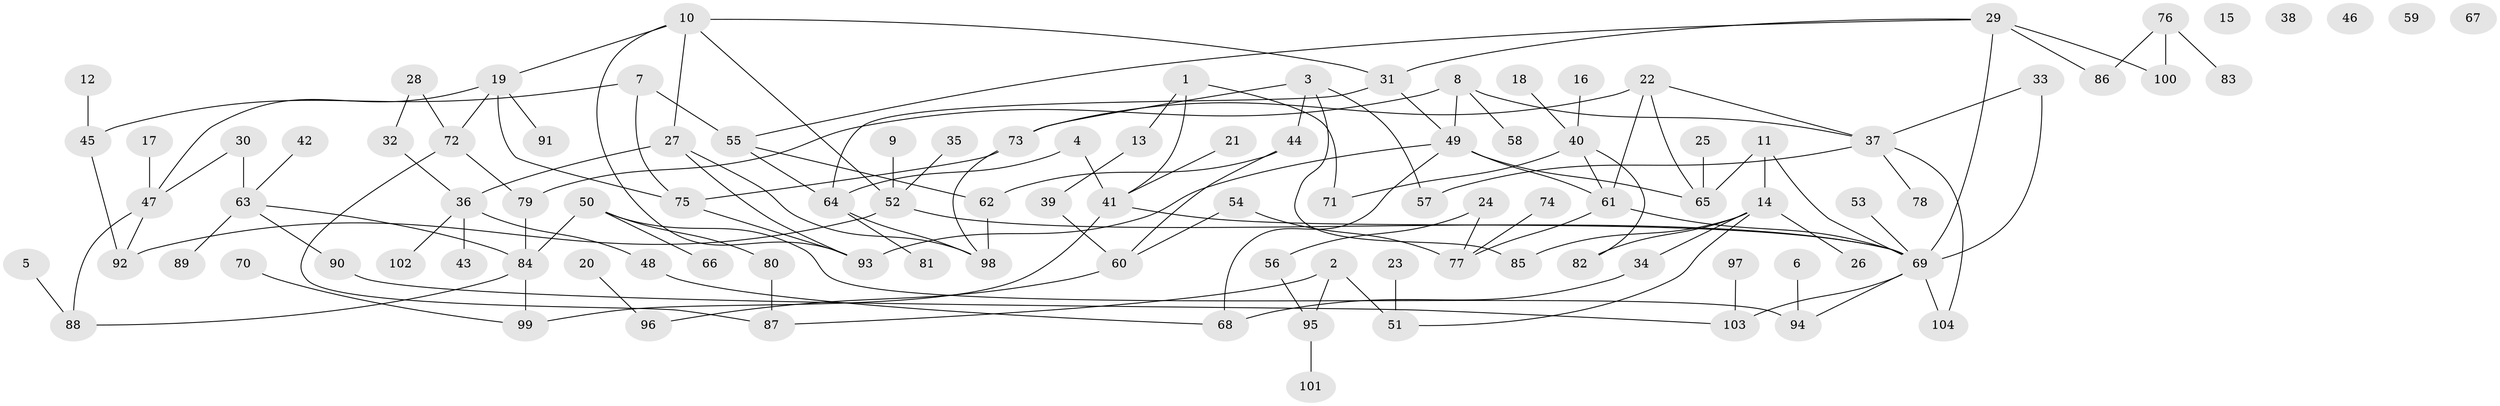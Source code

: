 // coarse degree distribution, {3: 0.1506849315068493, 4: 0.1095890410958904, 5: 0.1095890410958904, 1: 0.2876712328767123, 7: 0.0410958904109589, 2: 0.1643835616438356, 0: 0.0684931506849315, 8: 0.0273972602739726, 9: 0.0136986301369863, 6: 0.0273972602739726}
// Generated by graph-tools (version 1.1) at 2025/41/03/06/25 10:41:23]
// undirected, 104 vertices, 137 edges
graph export_dot {
graph [start="1"]
  node [color=gray90,style=filled];
  1;
  2;
  3;
  4;
  5;
  6;
  7;
  8;
  9;
  10;
  11;
  12;
  13;
  14;
  15;
  16;
  17;
  18;
  19;
  20;
  21;
  22;
  23;
  24;
  25;
  26;
  27;
  28;
  29;
  30;
  31;
  32;
  33;
  34;
  35;
  36;
  37;
  38;
  39;
  40;
  41;
  42;
  43;
  44;
  45;
  46;
  47;
  48;
  49;
  50;
  51;
  52;
  53;
  54;
  55;
  56;
  57;
  58;
  59;
  60;
  61;
  62;
  63;
  64;
  65;
  66;
  67;
  68;
  69;
  70;
  71;
  72;
  73;
  74;
  75;
  76;
  77;
  78;
  79;
  80;
  81;
  82;
  83;
  84;
  85;
  86;
  87;
  88;
  89;
  90;
  91;
  92;
  93;
  94;
  95;
  96;
  97;
  98;
  99;
  100;
  101;
  102;
  103;
  104;
  1 -- 13;
  1 -- 41;
  1 -- 71;
  2 -- 51;
  2 -- 87;
  2 -- 95;
  3 -- 44;
  3 -- 57;
  3 -- 73;
  3 -- 85;
  4 -- 41;
  4 -- 64;
  5 -- 88;
  6 -- 94;
  7 -- 45;
  7 -- 55;
  7 -- 75;
  8 -- 37;
  8 -- 49;
  8 -- 58;
  8 -- 79;
  9 -- 52;
  10 -- 19;
  10 -- 27;
  10 -- 31;
  10 -- 52;
  10 -- 93;
  11 -- 14;
  11 -- 65;
  11 -- 69;
  12 -- 45;
  13 -- 39;
  14 -- 26;
  14 -- 34;
  14 -- 51;
  14 -- 82;
  14 -- 85;
  16 -- 40;
  17 -- 47;
  18 -- 40;
  19 -- 47;
  19 -- 72;
  19 -- 75;
  19 -- 91;
  20 -- 96;
  21 -- 41;
  22 -- 37;
  22 -- 61;
  22 -- 65;
  22 -- 73;
  23 -- 51;
  24 -- 56;
  24 -- 77;
  25 -- 65;
  27 -- 36;
  27 -- 93;
  27 -- 98;
  28 -- 32;
  28 -- 72;
  29 -- 31;
  29 -- 55;
  29 -- 69;
  29 -- 86;
  29 -- 100;
  30 -- 47;
  30 -- 63;
  31 -- 49;
  31 -- 64;
  32 -- 36;
  33 -- 37;
  33 -- 69;
  34 -- 68;
  35 -- 52;
  36 -- 43;
  36 -- 48;
  36 -- 102;
  37 -- 57;
  37 -- 78;
  37 -- 104;
  39 -- 60;
  40 -- 61;
  40 -- 71;
  40 -- 82;
  41 -- 69;
  41 -- 99;
  42 -- 63;
  44 -- 60;
  44 -- 62;
  45 -- 92;
  47 -- 88;
  47 -- 92;
  48 -- 68;
  49 -- 61;
  49 -- 65;
  49 -- 68;
  49 -- 93;
  50 -- 66;
  50 -- 80;
  50 -- 84;
  50 -- 94;
  52 -- 69;
  52 -- 92;
  53 -- 69;
  54 -- 60;
  54 -- 77;
  55 -- 62;
  55 -- 64;
  56 -- 95;
  60 -- 96;
  61 -- 69;
  61 -- 77;
  62 -- 98;
  63 -- 84;
  63 -- 89;
  63 -- 90;
  64 -- 81;
  64 -- 98;
  69 -- 94;
  69 -- 103;
  69 -- 104;
  70 -- 99;
  72 -- 79;
  72 -- 87;
  73 -- 75;
  73 -- 98;
  74 -- 77;
  75 -- 93;
  76 -- 83;
  76 -- 86;
  76 -- 100;
  79 -- 84;
  80 -- 87;
  84 -- 88;
  84 -- 99;
  90 -- 103;
  95 -- 101;
  97 -- 103;
}

